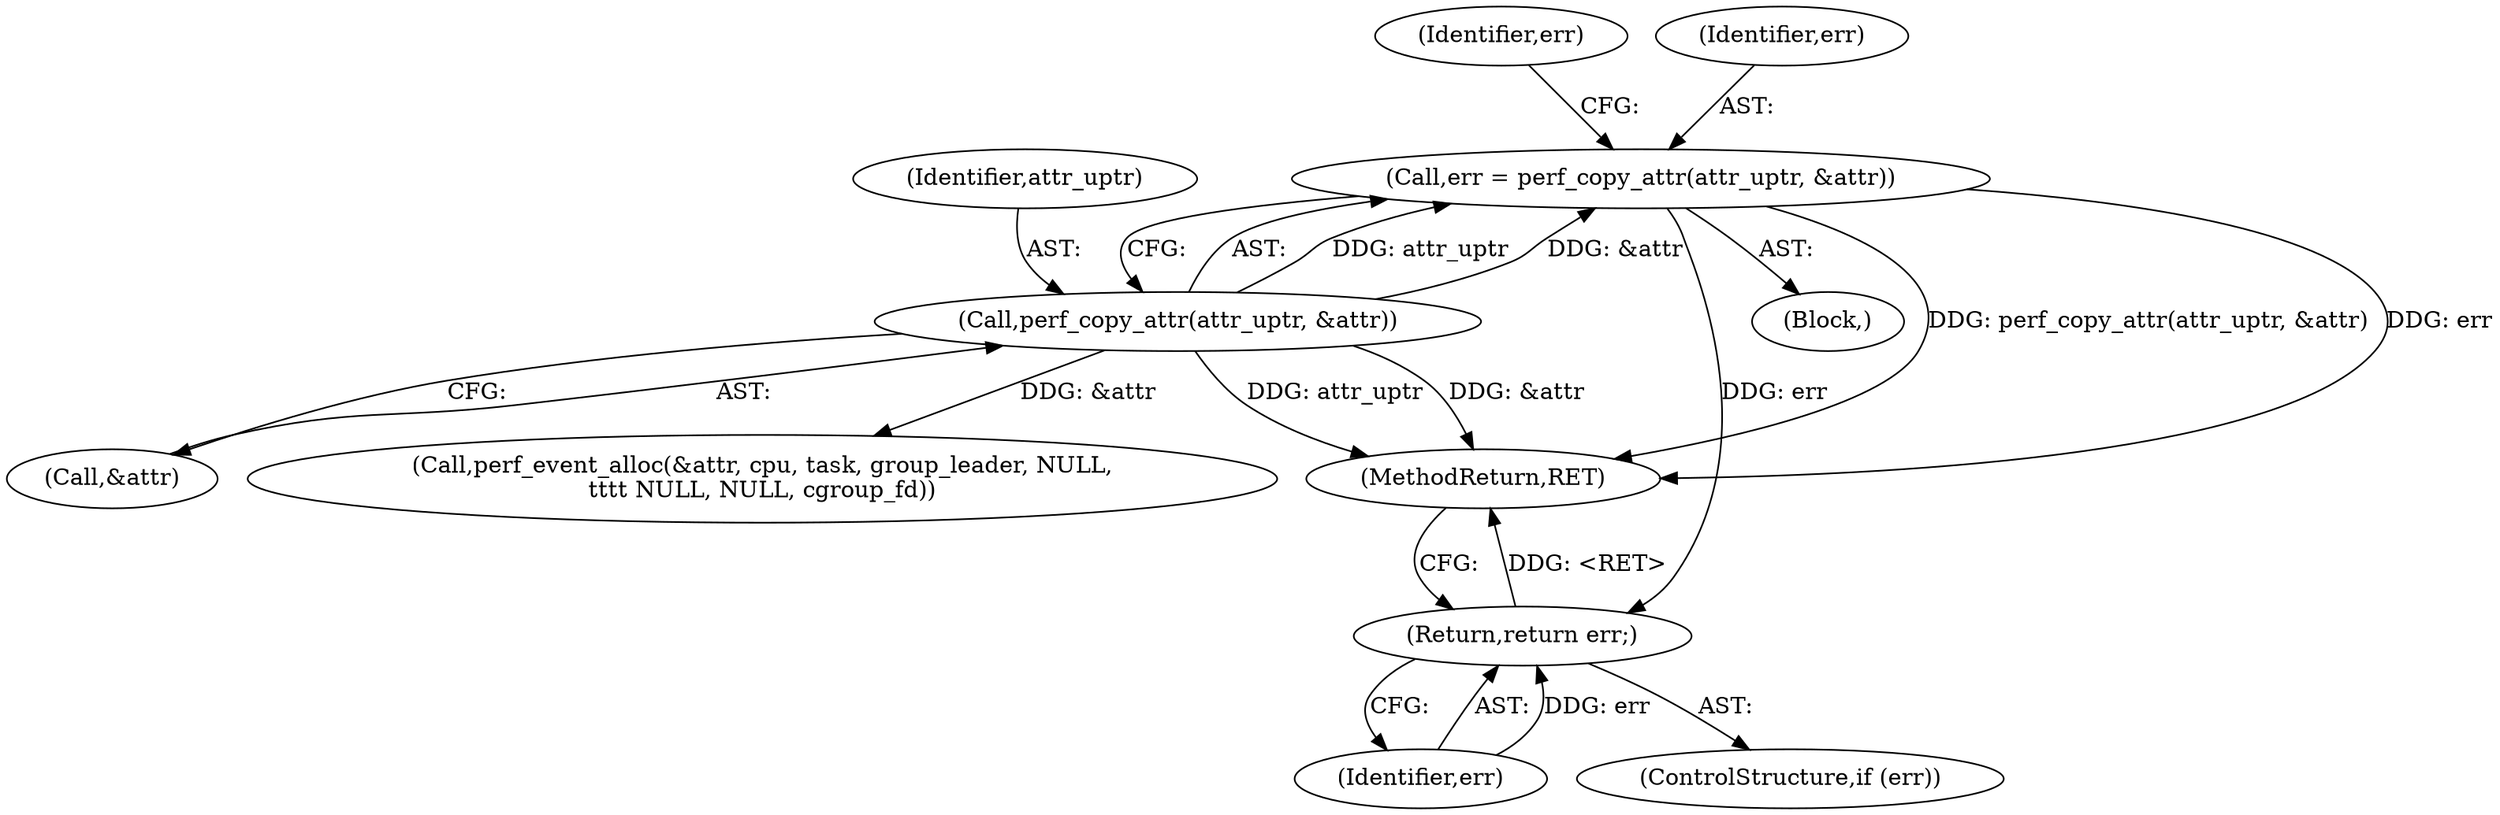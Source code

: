 digraph "0_linux_321027c1fe77f892f4ea07846aeae08cefbbb290@API" {
"1000188" [label="(Call,err = perf_copy_attr(attr_uptr, &attr))"];
"1000190" [label="(Call,perf_copy_attr(attr_uptr, &attr))"];
"1000196" [label="(Return,return err;)"];
"1000195" [label="(Identifier,err)"];
"1000196" [label="(Return,return err;)"];
"1000192" [label="(Call,&attr)"];
"1000189" [label="(Identifier,err)"];
"1000391" [label="(Call,perf_event_alloc(&attr, cpu, task, group_leader, NULL,\n\t\t\t\t NULL, NULL, cgroup_fd))"];
"1000197" [label="(Identifier,err)"];
"1000140" [label="(Block,)"];
"1000188" [label="(Call,err = perf_copy_attr(attr_uptr, &attr))"];
"1000194" [label="(ControlStructure,if (err))"];
"1000191" [label="(Identifier,attr_uptr)"];
"1000190" [label="(Call,perf_copy_attr(attr_uptr, &attr))"];
"1000858" [label="(MethodReturn,RET)"];
"1000188" -> "1000140"  [label="AST: "];
"1000188" -> "1000190"  [label="CFG: "];
"1000189" -> "1000188"  [label="AST: "];
"1000190" -> "1000188"  [label="AST: "];
"1000195" -> "1000188"  [label="CFG: "];
"1000188" -> "1000858"  [label="DDG: perf_copy_attr(attr_uptr, &attr)"];
"1000188" -> "1000858"  [label="DDG: err"];
"1000190" -> "1000188"  [label="DDG: attr_uptr"];
"1000190" -> "1000188"  [label="DDG: &attr"];
"1000188" -> "1000196"  [label="DDG: err"];
"1000190" -> "1000192"  [label="CFG: "];
"1000191" -> "1000190"  [label="AST: "];
"1000192" -> "1000190"  [label="AST: "];
"1000190" -> "1000858"  [label="DDG: attr_uptr"];
"1000190" -> "1000858"  [label="DDG: &attr"];
"1000190" -> "1000391"  [label="DDG: &attr"];
"1000196" -> "1000194"  [label="AST: "];
"1000196" -> "1000197"  [label="CFG: "];
"1000197" -> "1000196"  [label="AST: "];
"1000858" -> "1000196"  [label="CFG: "];
"1000196" -> "1000858"  [label="DDG: <RET>"];
"1000197" -> "1000196"  [label="DDG: err"];
}
